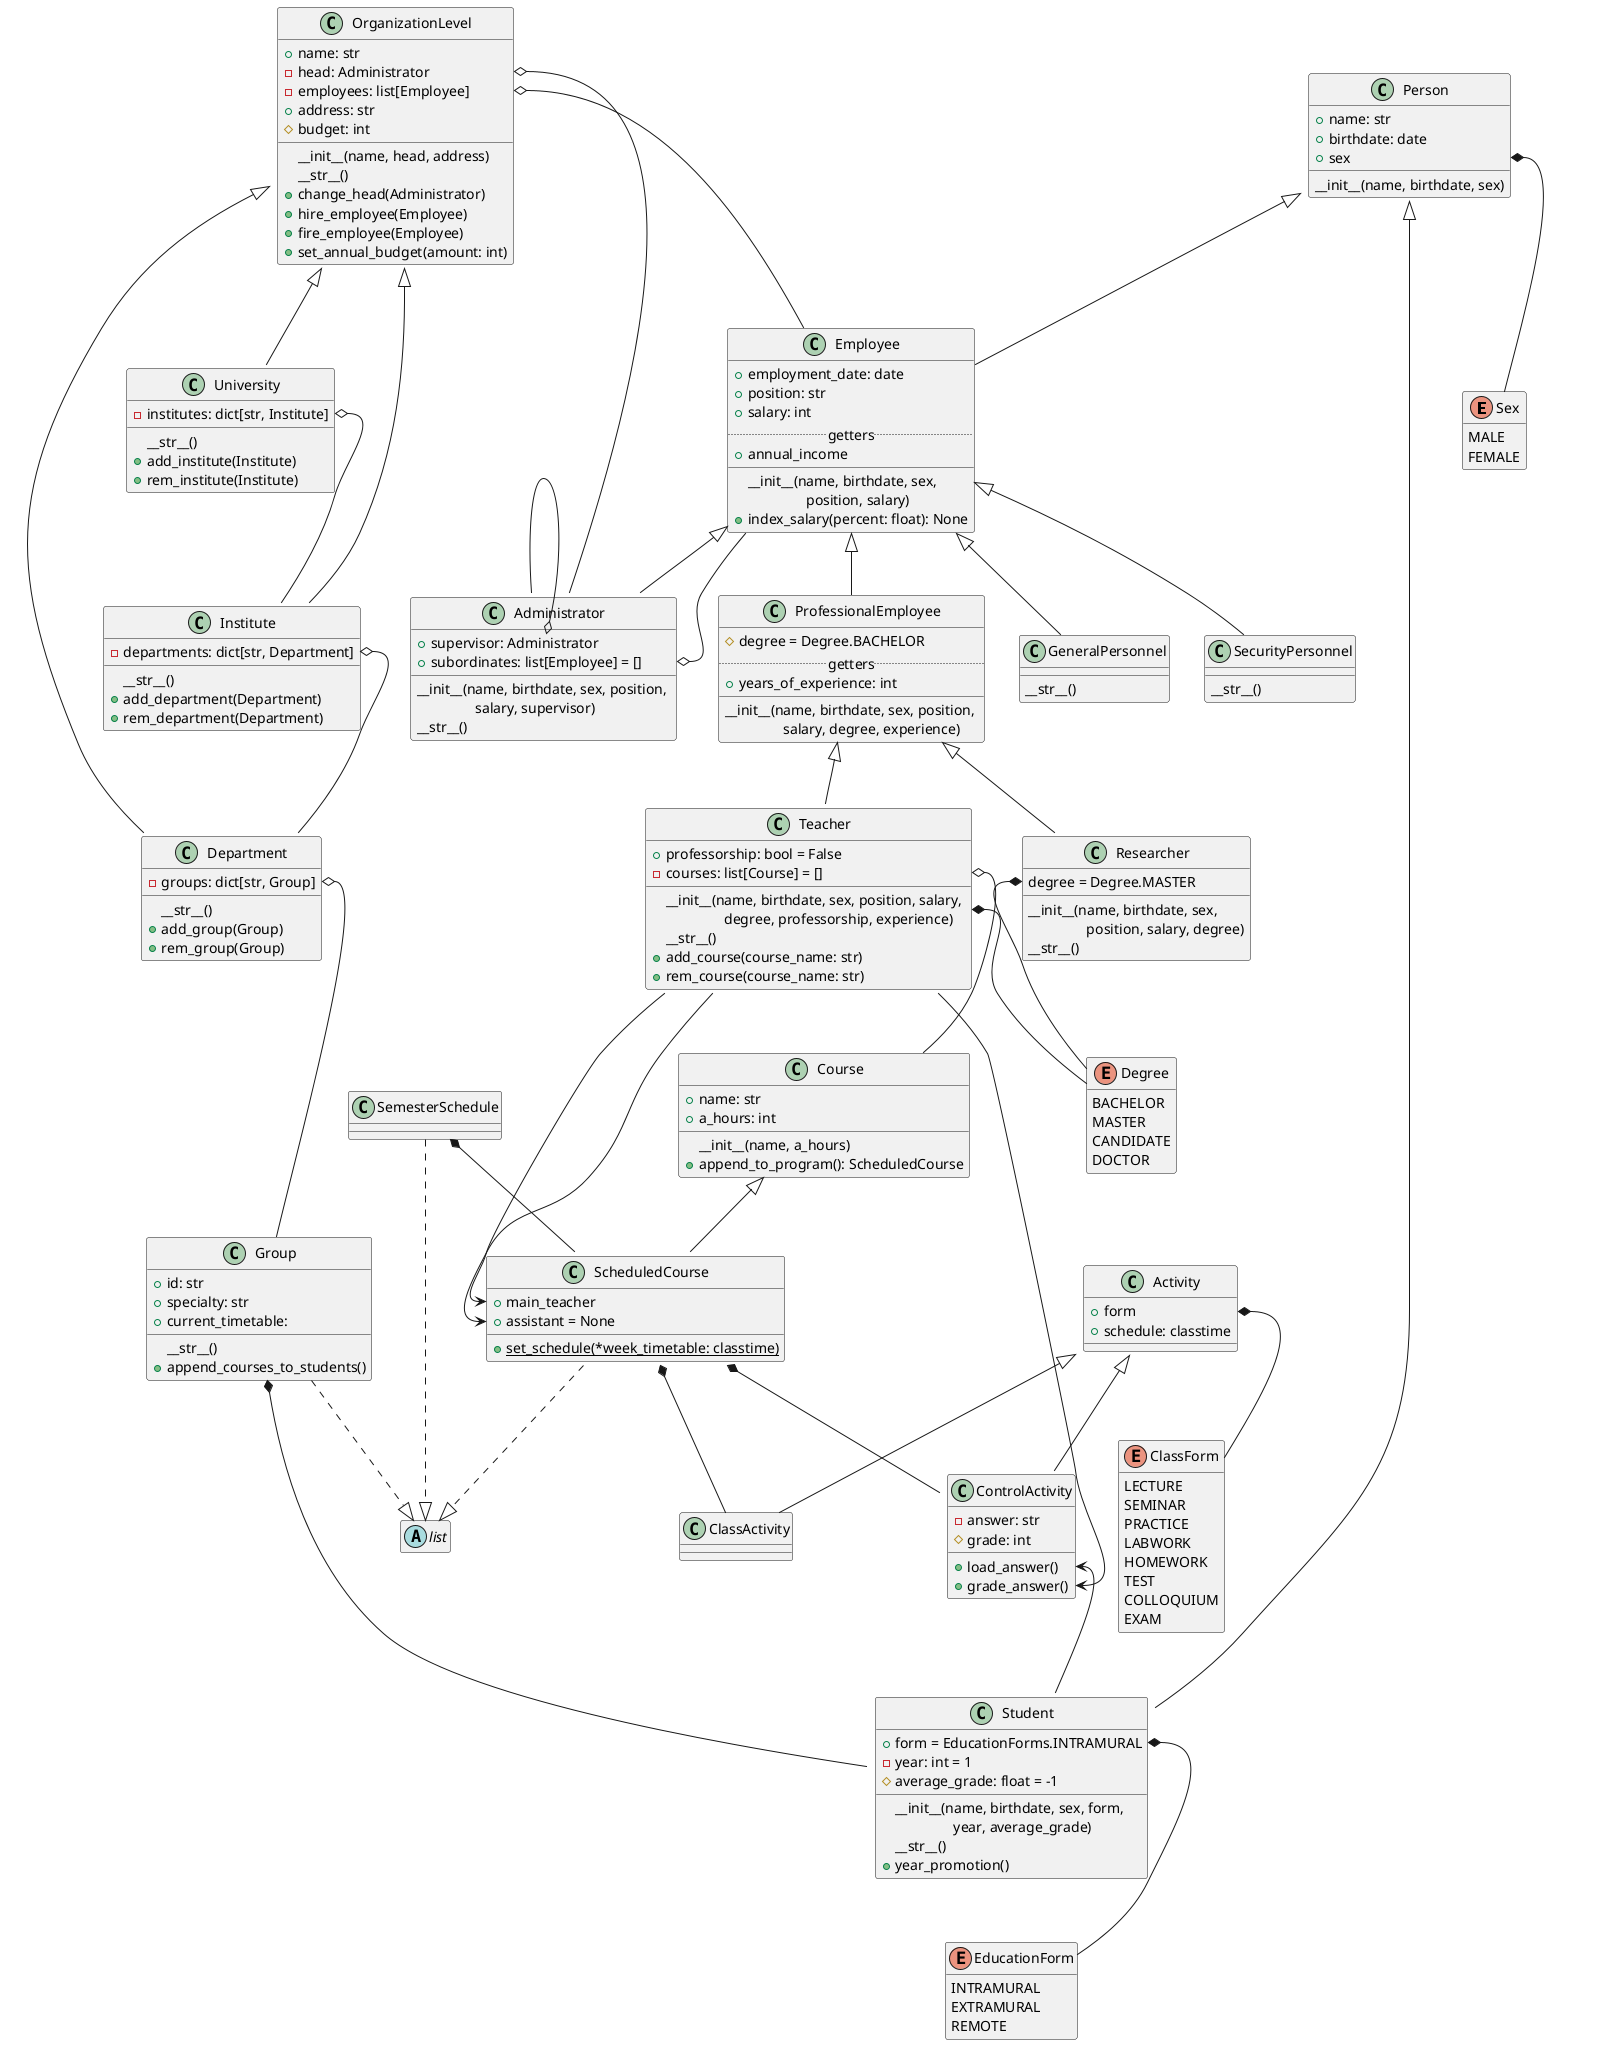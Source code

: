 @startuml
'skinparam groupInheritance 3


enum Sex {
    MALE
    FEMALE
}
hide Sex empty members


enum Degree {
    BACHELOR
    MASTER
    CANDIDATE
    DOCTOR
}
hide Degree empty members


enum EducationForm {
    INTRAMURAL
    EXTRAMURAL
    REMOTE
}
hide EducationForm empty members


enum ClassForm {
    LECTURE
    SEMINAR
    PRACTICE
    LABWORK
    HOMEWORK
    TEST
    COLLOQUIUM
    EXAM
}
hide ClassForm empty members


abstract list
hide list empty members


abstract dict
hide dict empty members
hide dict



class OrganizationLevel {
    +name: str
    -head: Administrator
    -employees: list[Employee]
    +address: str
    #budget: int
    __init__(name, head, address)
    __str__()
    +change_head(Administrator)
    +hire_employee(Employee)
    +fire_employee(Employee)
    +set_annual_budget(amount: int)
}
OrganizationLevel <|-- University
OrganizationLevel <|-- Institute
OrganizationLevel <|-- Department
OrganizationLevel::head o-- Administrator
OrganizationLevel::employees o-- Employee

University::institutes o-- Institute


class University {
    -institutes: dict[str, Institute]
    __str__()
    +add_institute(Institute)
    +rem_institute(Institute)
}


class Institute {
    -departments: dict[str, Department]
    __str__()
    +add_department(Department)
    +rem_department(Department)
}
Institute::departments o-- Department


class Department {
    -groups: dict[str, Group]
    __str__()
    +add_group(Group)
    +rem_group(Group)
}
Department::groups o-- Group


class Group {
    +id: str
    +specialty: str
    +current_timetable:
    __str__()
    +append_courses_to_students()
}
Group ..|> list
Group *-- Student



class SemesterSchedule
SemesterSchedule ..|> list
SemesterSchedule *-- ScheduledCourse


class Course {
    +name: str
    +a_hours: int
    __init__(name, a_hours)
    +append_to_program(): ScheduledCourse
}
Course <|-- ScheduledCourse


class ScheduledCourse {
'    +schedule: list[Activity]
    +main_teacher
    +assistant = None
    {static} +set_schedule(*week_timetable: classtime)
}
ScheduledCourse ..|> list
ScheduledCourse *-- ClassActivity
ScheduledCourse *-- ControlActivity
ScheduledCourse::main_teacher <-- Teacher
ScheduledCourse::assistant <-- Teacher
'note left of ScheduledCourse::schedule
'    classtime = tuple[datetime, timedelta]
'end note


class Activity {
    +form
    +schedule: classtime
}
Activity <|-- ClassActivity
Activity <|-- ControlActivity
Activity::form *-- ClassForm


class ClassActivity


class ControlActivity {
    -answer: str
    #grade: int
    +load_answer()
    +grade_answer()
}
ControlActivity::load_answer <-- Student
ControlActivity::grade_answer <-- Teacher



class Student {
    +form = EducationForms.INTRAMURAL
    -year: int = 1
    #average_grade: float = -1
    __init__(name, birthdate, sex, form, \n\t\tyear, average_grade)
    __str__()
    +year_promotion()
}
Student::form *-- EducationForm


class Teacher {
    +professorship: bool = False
    -courses: list[Course] = []
    __init__(name, birthdate, sex, position, salary, \n\t\tdegree, professorship, experience)
    __str__()
    +add_course(course_name: str)
    +rem_course(course_name: str)
}
Teacher::degree *-- Degree
Teacher::courses o-- Course


class Researcher {
    degree = Degree.MASTER
    __init__(name, birthdate, sex, \n\t\tposition, salary, degree)
    __str__()
}
Researcher::degree *-- Degree


class ProfessionalEmployee {
    #degree = Degree.BACHELOR
    .. getters ..
    +years_of_experience: int
    __
    __init__(name, birthdate, sex, position, \n\t\tsalary, degree, experience)
}
ProfessionalEmployee <|-- Teacher
ProfessionalEmployee <|-- Researcher


class Administrator {
    +supervisor: Administrator
    +subordinates: list[Employee] = []
    __init__(name, birthdate, sex, position, \n\t\tsalary, supervisor)
    __str__()
}
Administrator::supervisor o-- Administrator
Administrator::subordinates o-- Employee


class GeneralPersonnel
GeneralPersonnel : __str__()

class SecurityPersonnel
SecurityPersonnel : __str__()


class Employee {
    +employment_date: date
    +position: str
    +salary: int
    .. getters ..
    +annual_income
    __
    __init__(name, birthdate, sex, \n\t\tposition, salary)
    +index_salary(percent: float): None
}
Employee <|-- SecurityPersonnel
Employee <|-- GeneralPersonnel
Employee <|-- Administrator
Employee <|-- ProfessionalEmployee


class Person {
    +name: str
    +birthdate: date
    +sex
    __init__(name, birthdate, sex)
}
Person::sex *-- Sex
Person <|-- Employee
Person <|-- Student


@enduml